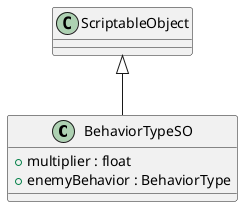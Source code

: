 @startuml
class BehaviorTypeSO {
    + multiplier : float
    + enemyBehavior : BehaviorType
}
ScriptableObject <|-- BehaviorTypeSO
@enduml
